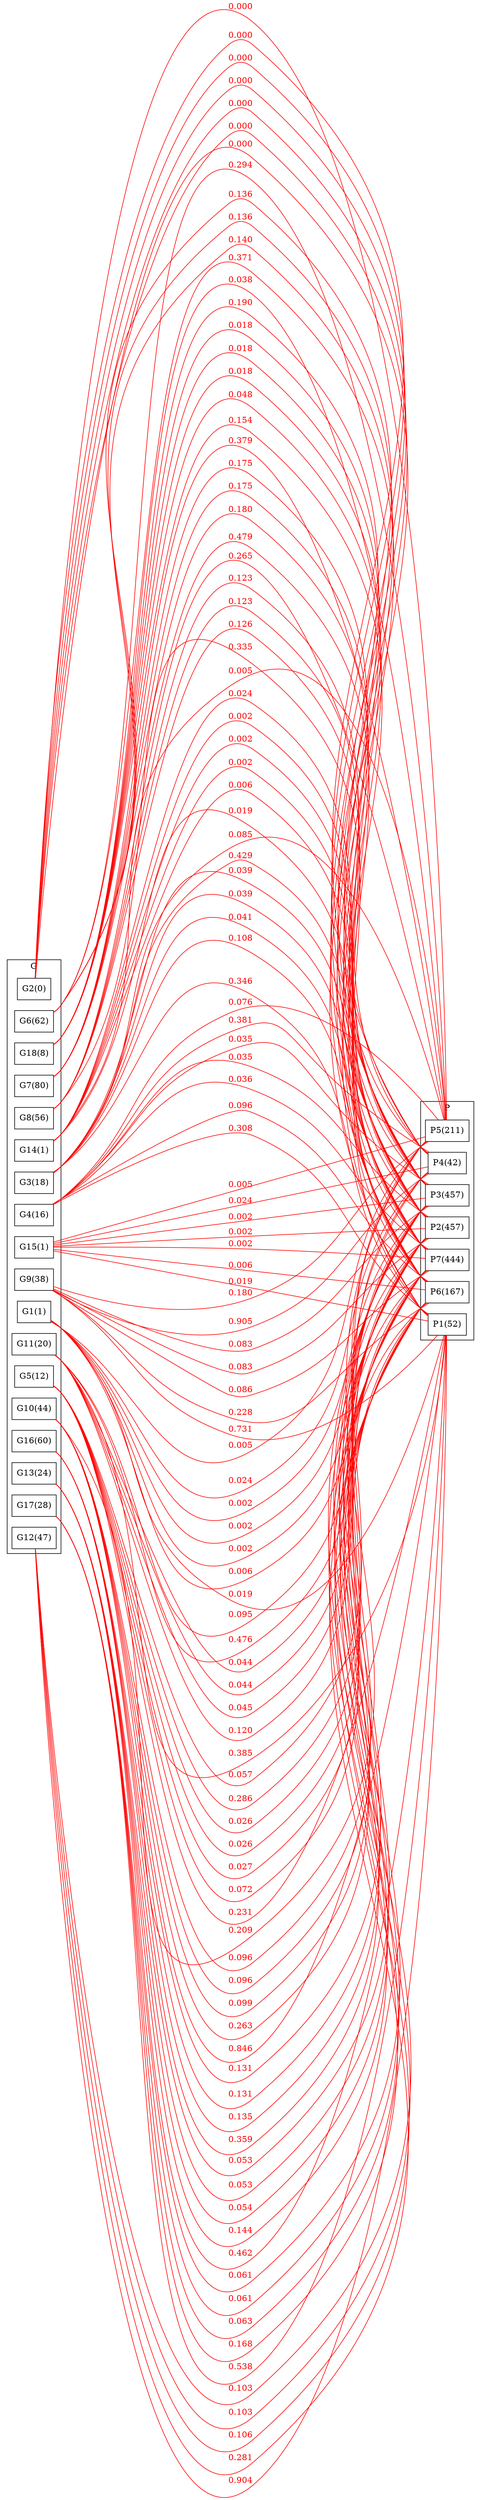 strict graph BCG {
rankdir=LR;
splines=true;
ranksep="8 equally";
concentrate = true;
node [shape=rectangle];
subgraph cluster_G {
label = "G";
color=black;
rank="same"
G1 [label="G1(1)"];
G2 [label="G2(0)"];
G3 [label="G3(18)"];
G4 [label="G4(16)"];
G5 [label="G5(12)"];
G6 [label="G6(62)"];
G7 [label="G7(80)"];
G8 [label="G8(56)"];
G9 [label="G9(38)"];
G10 [label="G10(44)"];
G11 [label="G11(20)"];
G12 [label="G12(47)"];
G13 [label="G13(24)"];
G14 [label="G14(1)"];
G15 [label="G15(1)"];
G16 [label="G16(60)"];
G17 [label="G17(28)"];
G18 [label="G18(8)"];
}
subgraph cluster_P {
label = "P";
color="black";
rank="same"
P1 [label="P1(52)"];
P2 [label="P2(457)"];
P3 [label="P3(457)"];
P4 [label="P4(42)"];
P5 [label="P5(211)"];
P6 [label="P6(167)"];
P7 [label="P7(444)"];
}
G1 -- P1[label="0.019",color="red",fontcolor="red"];
G1 -- P2[label="0.002",color="red",fontcolor="red"];
G1 -- P3[label="0.002",color="red",fontcolor="red"];
G1 -- P4[label="0.024",color="red",fontcolor="red"];
G1 -- P5[label="0.005",color="red",fontcolor="red"];
G1 -- P6[label="0.006",color="red",fontcolor="red"];
G1 -- P7[label="0.002",color="red",fontcolor="red"];
G2 -- P1[label="0.000",color="red",fontcolor="red"];
G2 -- P2[label="0.000",color="red",fontcolor="red"];
G2 -- P3[label="0.000",color="red",fontcolor="red"];
G2 -- P4[label="0.000",color="red",fontcolor="red"];
G2 -- P5[label="0.000",color="red",fontcolor="red"];
G2 -- P6[label="0.000",color="red",fontcolor="red"];
G2 -- P7[label="0.000",color="red",fontcolor="red"];
G3 -- P1[label="0.346",color="red",fontcolor="red"];
G3 -- P2[label="0.039",color="red",fontcolor="red"];
G3 -- P3[label="0.039",color="red",fontcolor="red"];
G3 -- P4[label="0.429",color="red",fontcolor="red"];
G3 -- P5[label="0.085",color="red",fontcolor="red"];
G3 -- P6[label="0.108",color="red",fontcolor="red"];
G3 -- P7[label="0.041",color="red",fontcolor="red"];
G4 -- P1[label="0.308",color="red",fontcolor="red"];
G4 -- P2[label="0.035",color="red",fontcolor="red"];
G4 -- P3[label="0.035",color="red",fontcolor="red"];
G4 -- P4[label="0.381",color="red",fontcolor="red"];
G4 -- P5[label="0.076",color="red",fontcolor="red"];
G4 -- P6[label="0.096",color="red",fontcolor="red"];
G4 -- P7[label="0.036",color="red",fontcolor="red"];
G5 -- P1[label="0.231",color="red",fontcolor="red"];
G5 -- P2[label="0.026",color="red",fontcolor="red"];
G5 -- P3[label="0.026",color="red",fontcolor="red"];
G5 -- P4[label="0.286",color="red",fontcolor="red"];
G5 -- P5[label="0.057",color="red",fontcolor="red"];
G5 -- P6[label="0.072",color="red",fontcolor="red"];
G5 -- P7[label="0.027",color="red",fontcolor="red"];
G6 -- P2[label="0.136",color="red",fontcolor="red"];
G6 -- P3[label="0.136",color="red",fontcolor="red"];
G6 -- P5[label="0.294",color="red",fontcolor="red"];
G6 -- P6[label="0.371",color="red",fontcolor="red"];
G6 -- P7[label="0.140",color="red",fontcolor="red"];
G7 -- P2[label="0.175",color="red",fontcolor="red"];
G7 -- P3[label="0.175",color="red",fontcolor="red"];
G7 -- P5[label="0.379",color="red",fontcolor="red"];
G7 -- P6[label="0.479",color="red",fontcolor="red"];
G7 -- P7[label="0.180",color="red",fontcolor="red"];
G8 -- P2[label="0.123",color="red",fontcolor="red"];
G8 -- P3[label="0.123",color="red",fontcolor="red"];
G8 -- P5[label="0.265",color="red",fontcolor="red"];
G8 -- P6[label="0.335",color="red",fontcolor="red"];
G8 -- P7[label="0.126",color="red",fontcolor="red"];
G9 -- P1[label="0.731",color="red",fontcolor="red"];
G9 -- P2[label="0.083",color="red",fontcolor="red"];
G9 -- P3[label="0.083",color="red",fontcolor="red"];
G9 -- P4[label="0.905",color="red",fontcolor="red"];
G9 -- P5[label="0.180",color="red",fontcolor="red"];
G9 -- P6[label="0.228",color="red",fontcolor="red"];
G9 -- P7[label="0.086",color="red",fontcolor="red"];
G10 -- P1[label="0.846",color="red",fontcolor="red"];
G10 -- P2[label="0.096",color="red",fontcolor="red"];
G10 -- P3[label="0.096",color="red",fontcolor="red"];
G10 -- P5[label="0.209",color="red",fontcolor="red"];
G10 -- P6[label="0.263",color="red",fontcolor="red"];
G10 -- P7[label="0.099",color="red",fontcolor="red"];
G11 -- P1[label="0.385",color="red",fontcolor="red"];
G11 -- P2[label="0.044",color="red",fontcolor="red"];
G11 -- P3[label="0.044",color="red",fontcolor="red"];
G11 -- P4[label="0.476",color="red",fontcolor="red"];
G11 -- P5[label="0.095",color="red",fontcolor="red"];
G11 -- P6[label="0.120",color="red",fontcolor="red"];
G11 -- P7[label="0.045",color="red",fontcolor="red"];
G12 -- P1[label="0.904",color="red",fontcolor="red"];
G12 -- P2[label="0.103",color="red",fontcolor="red"];
G12 -- P3[label="0.103",color="red",fontcolor="red"];
G12 -- P6[label="0.281",color="red",fontcolor="red"];
G12 -- P7[label="0.106",color="red",fontcolor="red"];
G13 -- P1[label="0.462",color="red",fontcolor="red"];
G13 -- P2[label="0.053",color="red",fontcolor="red"];
G13 -- P3[label="0.053",color="red",fontcolor="red"];
G13 -- P6[label="0.144",color="red",fontcolor="red"];
G13 -- P7[label="0.054",color="red",fontcolor="red"];
G14 -- P1[label="0.019",color="red",fontcolor="red"];
G14 -- P2[label="0.002",color="red",fontcolor="red"];
G14 -- P3[label="0.002",color="red",fontcolor="red"];
G14 -- P4[label="0.024",color="red",fontcolor="red"];
G14 -- P5[label="0.005",color="red",fontcolor="red"];
G14 -- P6[label="0.006",color="red",fontcolor="red"];
G14 -- P7[label="0.002",color="red",fontcolor="red"];
G15 -- P1[label="0.019",color="red",fontcolor="red"];
G15 -- P2[label="0.002",color="red",fontcolor="red"];
G15 -- P3[label="0.002",color="red",fontcolor="red"];
G15 -- P4[label="0.024",color="red",fontcolor="red"];
G15 -- P5[label="0.005",color="red",fontcolor="red"];
G15 -- P6[label="0.006",color="red",fontcolor="red"];
G15 -- P7[label="0.002",color="red",fontcolor="red"];
G16 -- P2[label="0.131",color="red",fontcolor="red"];
G16 -- P3[label="0.131",color="red",fontcolor="red"];
G16 -- P6[label="0.359",color="red",fontcolor="red"];
G16 -- P7[label="0.135",color="red",fontcolor="red"];
G17 -- P1[label="0.538",color="red",fontcolor="red"];
G17 -- P2[label="0.061",color="red",fontcolor="red"];
G17 -- P3[label="0.061",color="red",fontcolor="red"];
G17 -- P6[label="0.168",color="red",fontcolor="red"];
G17 -- P7[label="0.063",color="red",fontcolor="red"];
G18 -- P1[label="0.154",color="red",fontcolor="red"];
G18 -- P2[label="0.018",color="red",fontcolor="red"];
G18 -- P3[label="0.018",color="red",fontcolor="red"];
G18 -- P4[label="0.190",color="red",fontcolor="red"];
G18 -- P5[label="0.038",color="red",fontcolor="red"];
G18 -- P6[label="0.048",color="red",fontcolor="red"];
G18 -- P7[label="0.018",color="red",fontcolor="red"];
}

